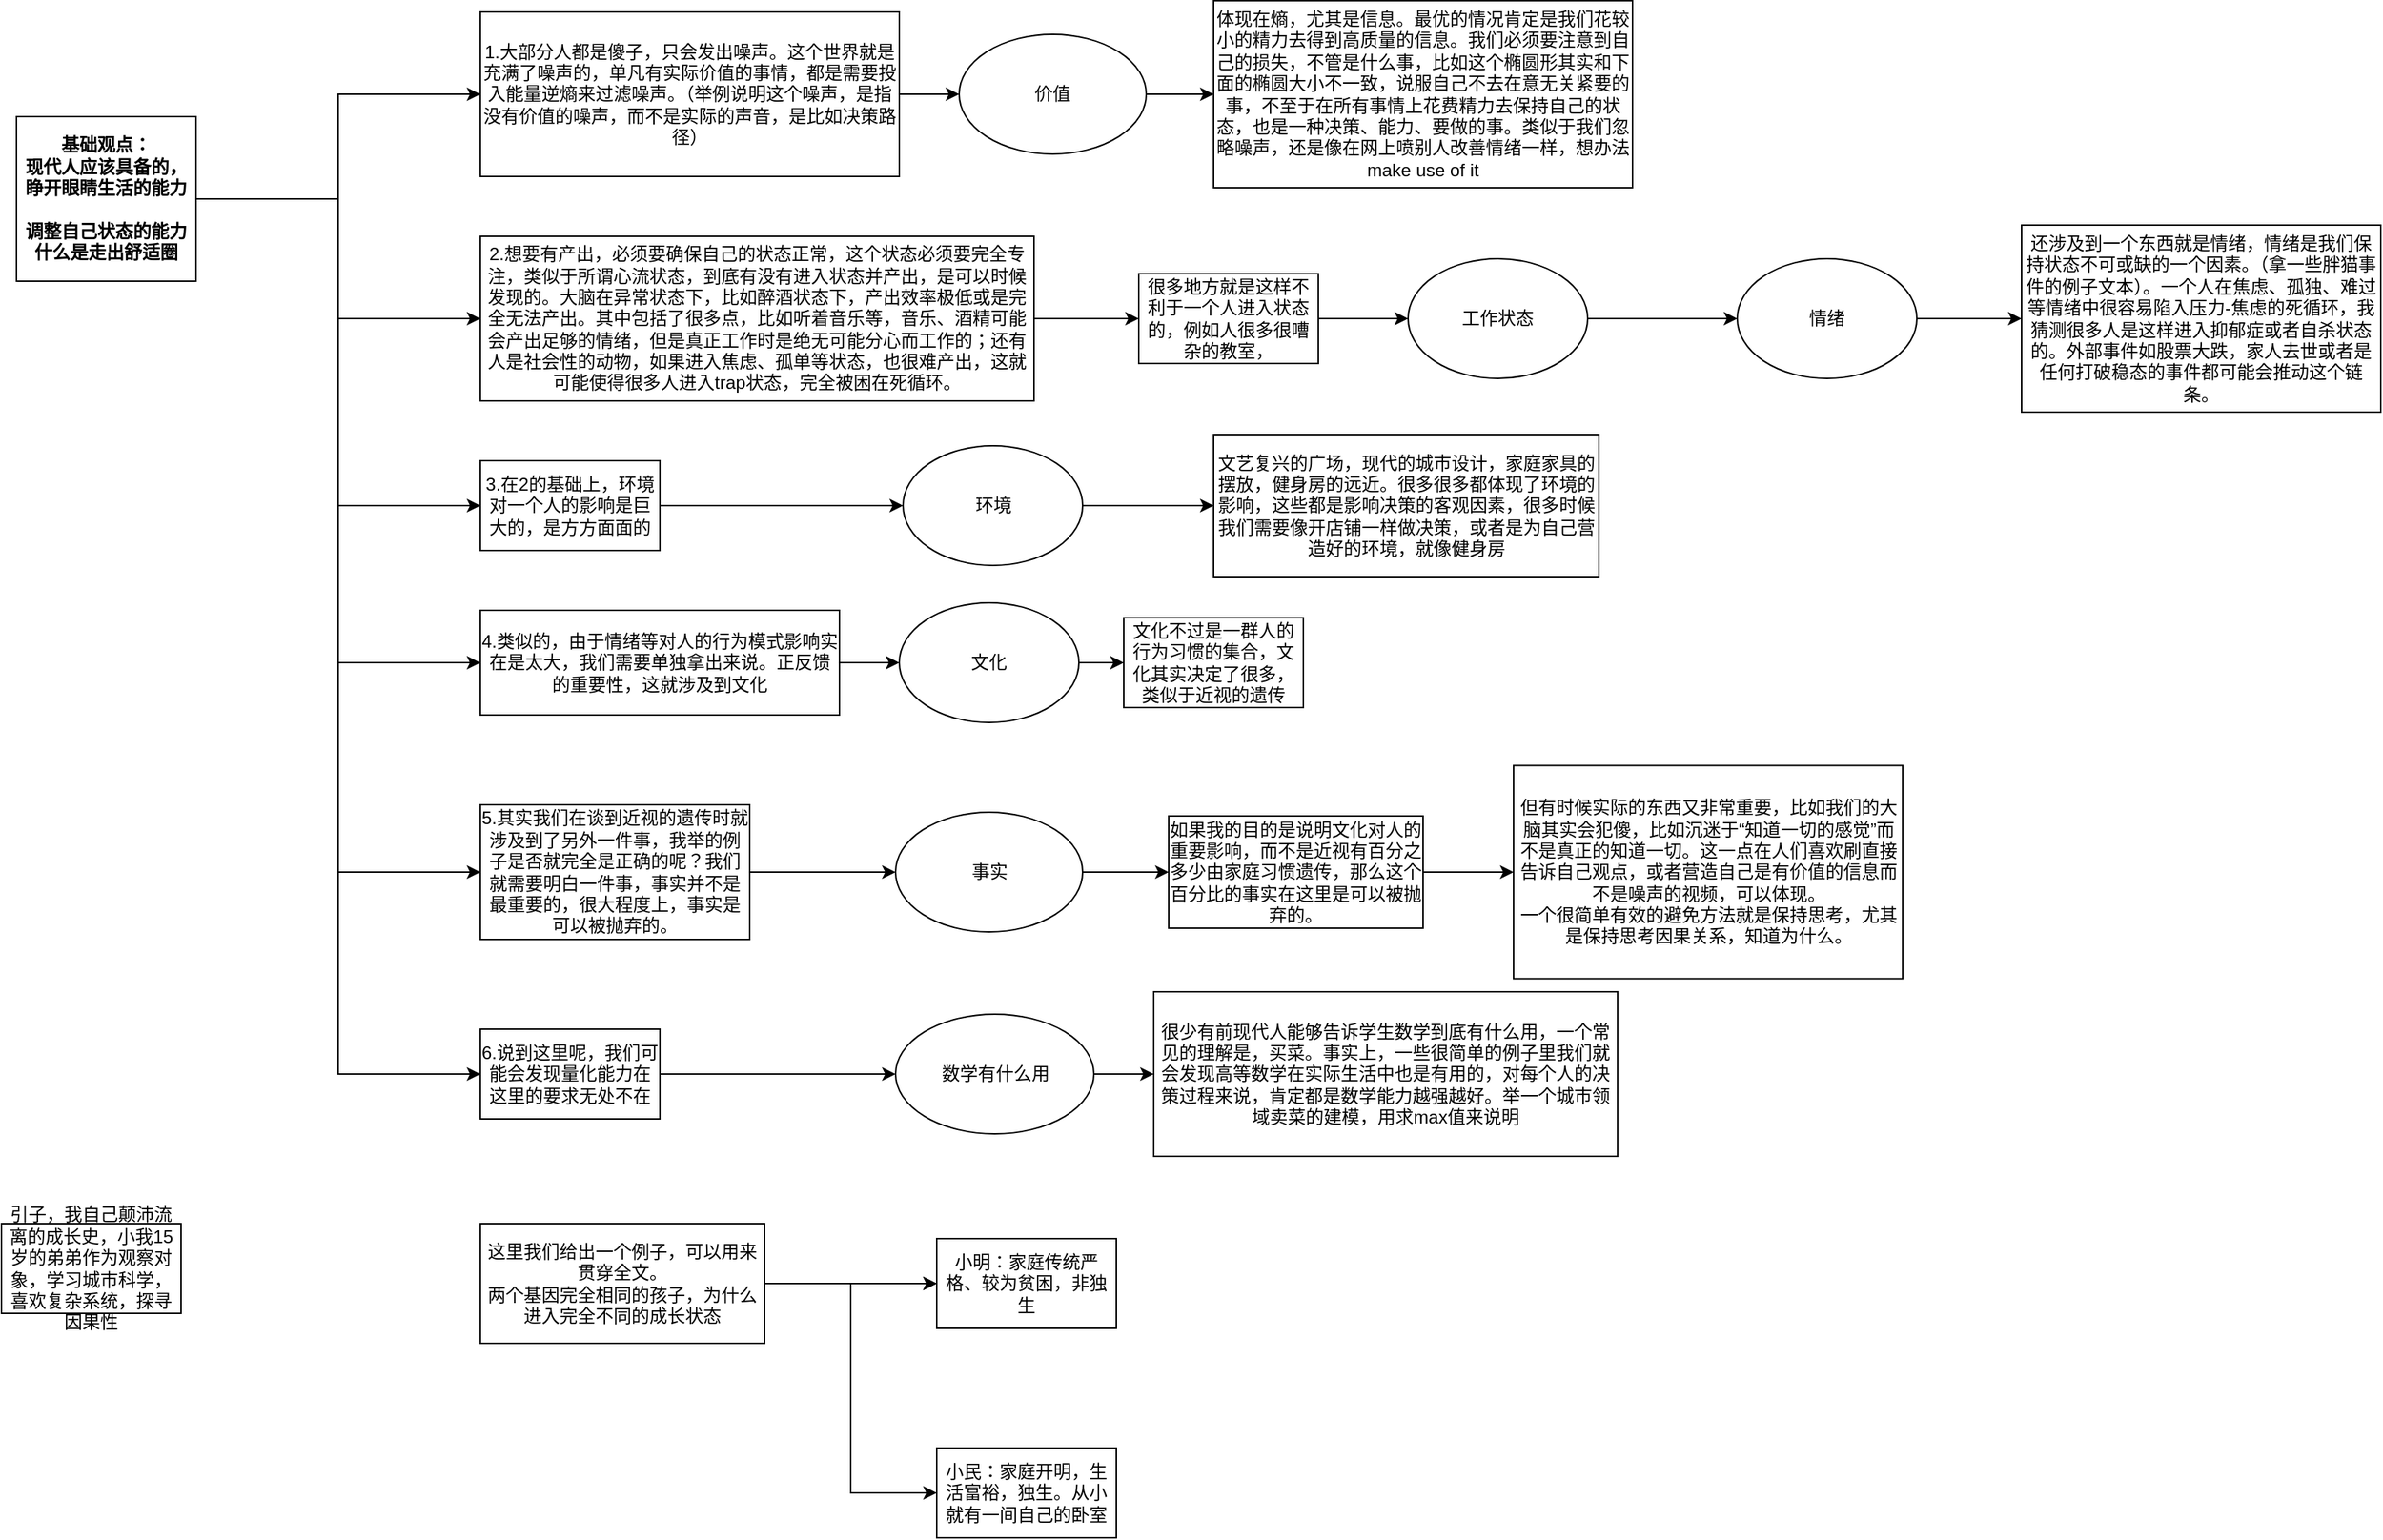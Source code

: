 <mxfile version="28.0.4">
  <diagram name="第 1 页" id="YcRGMQ_0SHcng3cSIZfP">
    <mxGraphModel dx="823" dy="530" grid="1" gridSize="10" guides="1" tooltips="1" connect="1" arrows="1" fold="1" page="1" pageScale="1" pageWidth="827" pageHeight="1169" math="0" shadow="0">
      <root>
        <mxCell id="0" />
        <mxCell id="1" parent="0" />
        <mxCell id="4lnjzUIy2zLyvLKxupwj-3" value="" style="edgeStyle=orthogonalEdgeStyle;rounded=0;orthogonalLoop=1;jettySize=auto;html=1;entryX=0;entryY=0.5;entryDx=0;entryDy=0;" parent="1" source="4lnjzUIy2zLyvLKxupwj-1" target="4lnjzUIy2zLyvLKxupwj-2" edge="1">
          <mxGeometry relative="1" as="geometry" />
        </mxCell>
        <mxCell id="oZSHkCUPdxqQXdslWINK-2" style="edgeStyle=orthogonalEdgeStyle;rounded=0;orthogonalLoop=1;jettySize=auto;html=1;exitX=1;exitY=0.5;exitDx=0;exitDy=0;" parent="1" source="4lnjzUIy2zLyvLKxupwj-1" target="oZSHkCUPdxqQXdslWINK-1" edge="1">
          <mxGeometry relative="1" as="geometry" />
        </mxCell>
        <mxCell id="aIgStcMQdL6kKD9h4HdD-2" value="" style="edgeStyle=orthogonalEdgeStyle;rounded=0;orthogonalLoop=1;jettySize=auto;html=1;entryX=0;entryY=0.5;entryDx=0;entryDy=0;" edge="1" parent="1" source="4lnjzUIy2zLyvLKxupwj-1" target="aIgStcMQdL6kKD9h4HdD-1">
          <mxGeometry relative="1" as="geometry" />
        </mxCell>
        <mxCell id="aIgStcMQdL6kKD9h4HdD-6" value="" style="edgeStyle=orthogonalEdgeStyle;rounded=0;orthogonalLoop=1;jettySize=auto;html=1;entryX=0;entryY=0.5;entryDx=0;entryDy=0;" edge="1" parent="1" source="4lnjzUIy2zLyvLKxupwj-1" target="aIgStcMQdL6kKD9h4HdD-5">
          <mxGeometry relative="1" as="geometry" />
        </mxCell>
        <mxCell id="aIgStcMQdL6kKD9h4HdD-15" style="edgeStyle=orthogonalEdgeStyle;rounded=0;orthogonalLoop=1;jettySize=auto;html=1;entryX=0;entryY=0.5;entryDx=0;entryDy=0;" edge="1" parent="1" source="4lnjzUIy2zLyvLKxupwj-1" target="aIgStcMQdL6kKD9h4HdD-14">
          <mxGeometry relative="1" as="geometry" />
        </mxCell>
        <mxCell id="aIgStcMQdL6kKD9h4HdD-29" style="edgeStyle=orthogonalEdgeStyle;rounded=0;orthogonalLoop=1;jettySize=auto;html=1;exitX=1;exitY=0.5;exitDx=0;exitDy=0;entryX=0;entryY=0.5;entryDx=0;entryDy=0;" edge="1" parent="1" source="4lnjzUIy2zLyvLKxupwj-1" target="aIgStcMQdL6kKD9h4HdD-28">
          <mxGeometry relative="1" as="geometry" />
        </mxCell>
        <mxCell id="4lnjzUIy2zLyvLKxupwj-1" value="&lt;b&gt;基础观点：&lt;/b&gt;&lt;div&gt;&lt;b&gt;现代人应该具备的，睁开眼睛生活的能力&lt;/b&gt;&lt;/div&gt;&lt;div&gt;&lt;b&gt;&lt;br&gt;&lt;/b&gt;&lt;/div&gt;&lt;div&gt;&lt;b&gt;调整自己状态的能力&lt;/b&gt;&lt;/div&gt;&lt;div&gt;&lt;b&gt;什么是走出舒适圈&lt;/b&gt;&lt;/div&gt;" style="rounded=0;whiteSpace=wrap;html=1;" parent="1" vertex="1">
          <mxGeometry x="110" y="270" width="120" height="110" as="geometry" />
        </mxCell>
        <mxCell id="aIgStcMQdL6kKD9h4HdD-25" value="" style="edgeStyle=orthogonalEdgeStyle;rounded=0;orthogonalLoop=1;jettySize=auto;html=1;" edge="1" parent="1" source="4lnjzUIy2zLyvLKxupwj-2" target="aIgStcMQdL6kKD9h4HdD-24">
          <mxGeometry relative="1" as="geometry" />
        </mxCell>
        <mxCell id="4lnjzUIy2zLyvLKxupwj-2" value="1.大部分人都是傻子，只会发出噪声。这个世界就是充满了噪声的，单凡有实际价值的事情，都是需要投入能量逆熵来过滤噪声。（举例说明这个噪声，是指没有价值的噪声，而不是实际的声音，是比如决策路径）" style="whiteSpace=wrap;html=1;rounded=0;" parent="1" vertex="1">
          <mxGeometry x="420" y="200" width="280" height="110" as="geometry" />
        </mxCell>
        <mxCell id="aIgStcMQdL6kKD9h4HdD-4" value="" style="edgeStyle=orthogonalEdgeStyle;rounded=0;orthogonalLoop=1;jettySize=auto;html=1;" edge="1" parent="1" source="oZSHkCUPdxqQXdslWINK-1" target="aIgStcMQdL6kKD9h4HdD-3">
          <mxGeometry relative="1" as="geometry" />
        </mxCell>
        <mxCell id="oZSHkCUPdxqQXdslWINK-1" value="2.想要有产出，必须要确保自己的状态正常，这个状态必须要完全专注，类似于所谓心流状态，到底有没有进入状态并产出，是可以时候发现的。大脑在异常状态下，比如醉酒状态下，产出效率极低或是完全无法产出。其中包括了很多点，比如听着音乐等，音乐、酒精可能会产出足够的情绪，但是真正工作时是绝无可能分心而工作的；还有人是社会性的动物，如果进入焦虑、孤单等状态，也很难产出，这就可能使得很多人进入trap状态，完全被困在死循环。" style="rounded=0;whiteSpace=wrap;html=1;" parent="1" vertex="1">
          <mxGeometry x="420" y="350" width="370" height="110" as="geometry" />
        </mxCell>
        <mxCell id="aIgStcMQdL6kKD9h4HdD-19" value="" style="edgeStyle=orthogonalEdgeStyle;rounded=0;orthogonalLoop=1;jettySize=auto;html=1;" edge="1" parent="1" source="aIgStcMQdL6kKD9h4HdD-1" target="aIgStcMQdL6kKD9h4HdD-18">
          <mxGeometry relative="1" as="geometry" />
        </mxCell>
        <mxCell id="aIgStcMQdL6kKD9h4HdD-1" value="3.在2的基础上，环境对一个人的影响是巨大的，是方方面面的" style="whiteSpace=wrap;html=1;rounded=0;" vertex="1" parent="1">
          <mxGeometry x="420" y="500" width="120" height="60" as="geometry" />
        </mxCell>
        <mxCell id="aIgStcMQdL6kKD9h4HdD-36" value="" style="edgeStyle=orthogonalEdgeStyle;rounded=0;orthogonalLoop=1;jettySize=auto;html=1;" edge="1" parent="1" source="aIgStcMQdL6kKD9h4HdD-3" target="aIgStcMQdL6kKD9h4HdD-35">
          <mxGeometry relative="1" as="geometry" />
        </mxCell>
        <mxCell id="aIgStcMQdL6kKD9h4HdD-3" value="很多地方就是这样不利于一个人进入状态的，例如人很多很嘈杂的教室，" style="whiteSpace=wrap;html=1;rounded=0;" vertex="1" parent="1">
          <mxGeometry x="860" y="375" width="120" height="60" as="geometry" />
        </mxCell>
        <mxCell id="aIgStcMQdL6kKD9h4HdD-11" value="" style="edgeStyle=orthogonalEdgeStyle;rounded=0;orthogonalLoop=1;jettySize=auto;html=1;" edge="1" parent="1" source="aIgStcMQdL6kKD9h4HdD-5" target="aIgStcMQdL6kKD9h4HdD-9">
          <mxGeometry relative="1" as="geometry" />
        </mxCell>
        <mxCell id="aIgStcMQdL6kKD9h4HdD-5" value="4.类似的，由于情绪等对人的行为模式影响实在是太大，我们需要单独拿出来说。正反馈的重要性，这就涉及到文化" style="whiteSpace=wrap;html=1;rounded=0;" vertex="1" parent="1">
          <mxGeometry x="420" y="600" width="240" height="70" as="geometry" />
        </mxCell>
        <mxCell id="aIgStcMQdL6kKD9h4HdD-13" value="" style="edgeStyle=orthogonalEdgeStyle;rounded=0;orthogonalLoop=1;jettySize=auto;html=1;" edge="1" parent="1" source="aIgStcMQdL6kKD9h4HdD-9" target="aIgStcMQdL6kKD9h4HdD-12">
          <mxGeometry relative="1" as="geometry" />
        </mxCell>
        <mxCell id="aIgStcMQdL6kKD9h4HdD-9" value="文化" style="ellipse;whiteSpace=wrap;html=1;" vertex="1" parent="1">
          <mxGeometry x="700" y="595" width="120" height="80" as="geometry" />
        </mxCell>
        <mxCell id="aIgStcMQdL6kKD9h4HdD-12" value="文化不过是一群人的行为习惯的集合，文化其实决定了很多，类似于近视的遗传" style="whiteSpace=wrap;html=1;" vertex="1" parent="1">
          <mxGeometry x="850" y="605" width="120" height="60" as="geometry" />
        </mxCell>
        <mxCell id="aIgStcMQdL6kKD9h4HdD-17" value="" style="edgeStyle=orthogonalEdgeStyle;rounded=0;orthogonalLoop=1;jettySize=auto;html=1;" edge="1" parent="1" source="aIgStcMQdL6kKD9h4HdD-14" target="aIgStcMQdL6kKD9h4HdD-16">
          <mxGeometry relative="1" as="geometry" />
        </mxCell>
        <mxCell id="aIgStcMQdL6kKD9h4HdD-14" value="5.其实我们在谈到近视的遗传时就涉及到了另外一件事，我举的例子是否就完全是正确的呢？我们就需要明白一件事，事实并不是最重要的，很大程度上，事实是可以被抛弃的。" style="rounded=0;whiteSpace=wrap;html=1;" vertex="1" parent="1">
          <mxGeometry x="420" y="730" width="180" height="90" as="geometry" />
        </mxCell>
        <mxCell id="aIgStcMQdL6kKD9h4HdD-21" value="" style="edgeStyle=orthogonalEdgeStyle;rounded=0;orthogonalLoop=1;jettySize=auto;html=1;" edge="1" parent="1" source="aIgStcMQdL6kKD9h4HdD-16" target="aIgStcMQdL6kKD9h4HdD-20">
          <mxGeometry relative="1" as="geometry" />
        </mxCell>
        <mxCell id="aIgStcMQdL6kKD9h4HdD-16" value="事实" style="ellipse;whiteSpace=wrap;html=1;rounded=0;" vertex="1" parent="1">
          <mxGeometry x="697.5" y="735" width="125" height="80" as="geometry" />
        </mxCell>
        <mxCell id="aIgStcMQdL6kKD9h4HdD-23" value="" style="edgeStyle=orthogonalEdgeStyle;rounded=0;orthogonalLoop=1;jettySize=auto;html=1;" edge="1" parent="1" source="aIgStcMQdL6kKD9h4HdD-18" target="aIgStcMQdL6kKD9h4HdD-22">
          <mxGeometry relative="1" as="geometry" />
        </mxCell>
        <mxCell id="aIgStcMQdL6kKD9h4HdD-18" value="环境" style="ellipse;whiteSpace=wrap;html=1;rounded=0;" vertex="1" parent="1">
          <mxGeometry x="702.5" y="490" width="120" height="80" as="geometry" />
        </mxCell>
        <mxCell id="aIgStcMQdL6kKD9h4HdD-38" value="" style="edgeStyle=orthogonalEdgeStyle;rounded=0;orthogonalLoop=1;jettySize=auto;html=1;" edge="1" parent="1" source="aIgStcMQdL6kKD9h4HdD-20" target="aIgStcMQdL6kKD9h4HdD-37">
          <mxGeometry relative="1" as="geometry" />
        </mxCell>
        <mxCell id="aIgStcMQdL6kKD9h4HdD-20" value="如果我的目的是说明文化对人的重要影响，而不是近视有百分之多少由家庭习惯遗传，那么这个百分比的事实在这里是可以被抛弃的。" style="whiteSpace=wrap;html=1;rounded=0;" vertex="1" parent="1">
          <mxGeometry x="880" y="737.5" width="170" height="75" as="geometry" />
        </mxCell>
        <mxCell id="aIgStcMQdL6kKD9h4HdD-22" value="文艺复兴的广场，现代的城市设计，家庭家具的摆放，健身房的远近。很多很多都体现了环境的影响，这些都是影响决策的客观因素，很多时候我们需要像开店铺一样做决策，或者是为自己营造好的环境，就像健身房" style="whiteSpace=wrap;html=1;rounded=0;" vertex="1" parent="1">
          <mxGeometry x="910" y="482.5" width="257.5" height="95" as="geometry" />
        </mxCell>
        <mxCell id="aIgStcMQdL6kKD9h4HdD-27" value="" style="edgeStyle=orthogonalEdgeStyle;rounded=0;orthogonalLoop=1;jettySize=auto;html=1;" edge="1" parent="1" source="aIgStcMQdL6kKD9h4HdD-24" target="aIgStcMQdL6kKD9h4HdD-26">
          <mxGeometry relative="1" as="geometry" />
        </mxCell>
        <mxCell id="aIgStcMQdL6kKD9h4HdD-24" value="价值" style="ellipse;whiteSpace=wrap;html=1;rounded=0;" vertex="1" parent="1">
          <mxGeometry x="740" y="215" width="125" height="80" as="geometry" />
        </mxCell>
        <mxCell id="aIgStcMQdL6kKD9h4HdD-26" value="体现在熵，尤其是信息。最优的情况肯定是我们花较小的精力去得到高质量的信息。我们必须要注意到自己的损失，不管是什么事，比如这个椭圆形其实和下面的椭圆大小不一致，说服自己不去在意无关紧要的事，不至于在所有事情上花费精力去保持自己的状态，也是一种决策、能力、要做的事。类似于我们忽略噪声，还是像在网上喷别人改善情绪一样，想办法make use of it" style="whiteSpace=wrap;html=1;rounded=0;" vertex="1" parent="1">
          <mxGeometry x="910" y="192.5" width="280" height="125" as="geometry" />
        </mxCell>
        <mxCell id="aIgStcMQdL6kKD9h4HdD-31" value="" style="edgeStyle=orthogonalEdgeStyle;rounded=0;orthogonalLoop=1;jettySize=auto;html=1;" edge="1" parent="1" source="aIgStcMQdL6kKD9h4HdD-28" target="aIgStcMQdL6kKD9h4HdD-30">
          <mxGeometry relative="1" as="geometry" />
        </mxCell>
        <mxCell id="aIgStcMQdL6kKD9h4HdD-28" value="6.说到这里呢，我们可能会发现量化能力在这里的要求无处不在" style="rounded=0;whiteSpace=wrap;html=1;" vertex="1" parent="1">
          <mxGeometry x="420" y="880" width="120" height="60" as="geometry" />
        </mxCell>
        <mxCell id="aIgStcMQdL6kKD9h4HdD-33" value="" style="edgeStyle=orthogonalEdgeStyle;rounded=0;orthogonalLoop=1;jettySize=auto;html=1;" edge="1" parent="1" source="aIgStcMQdL6kKD9h4HdD-30" target="aIgStcMQdL6kKD9h4HdD-32">
          <mxGeometry relative="1" as="geometry" />
        </mxCell>
        <mxCell id="aIgStcMQdL6kKD9h4HdD-30" value="数学有什么用" style="ellipse;whiteSpace=wrap;html=1;rounded=0;" vertex="1" parent="1">
          <mxGeometry x="697.5" y="870" width="132.5" height="80" as="geometry" />
        </mxCell>
        <mxCell id="aIgStcMQdL6kKD9h4HdD-32" value="很少有前现代人能够告诉学生数学到底有什么用，一个常见的理解是，买菜。事实上，一些很简单的例子里我们就会发现高等数学在实际生活中也是有用的，对每个人的决策过程来说，肯定都是数学能力越强越好。举一个城市领域卖菜的建模，用求max值来说明" style="whiteSpace=wrap;html=1;rounded=0;" vertex="1" parent="1">
          <mxGeometry x="870" y="855" width="310" height="110" as="geometry" />
        </mxCell>
        <mxCell id="aIgStcMQdL6kKD9h4HdD-40" value="" style="edgeStyle=orthogonalEdgeStyle;rounded=0;orthogonalLoop=1;jettySize=auto;html=1;" edge="1" parent="1" source="aIgStcMQdL6kKD9h4HdD-35" target="aIgStcMQdL6kKD9h4HdD-39">
          <mxGeometry relative="1" as="geometry" />
        </mxCell>
        <mxCell id="aIgStcMQdL6kKD9h4HdD-35" value="工作状态" style="ellipse;whiteSpace=wrap;html=1;rounded=0;" vertex="1" parent="1">
          <mxGeometry x="1040" y="365" width="120" height="80" as="geometry" />
        </mxCell>
        <mxCell id="aIgStcMQdL6kKD9h4HdD-37" value="但有时候实际的东西又非常重要，比如我们的大脑其实会犯傻，比如沉迷于“知道一切的感觉”而不是真正的知道一切。这一点在人们喜欢刷直接告诉自己观点，或者营造自己是有价值的信息而不是噪声的视频，可以体现。&lt;div&gt;一个很简单有效的避免方法就是保持思考，尤其是保持思考因果关系，知道为什么。&lt;/div&gt;" style="whiteSpace=wrap;html=1;rounded=0;" vertex="1" parent="1">
          <mxGeometry x="1110.5" y="703.75" width="260" height="142.5" as="geometry" />
        </mxCell>
        <mxCell id="aIgStcMQdL6kKD9h4HdD-42" value="" style="edgeStyle=orthogonalEdgeStyle;rounded=0;orthogonalLoop=1;jettySize=auto;html=1;" edge="1" parent="1" source="aIgStcMQdL6kKD9h4HdD-39" target="aIgStcMQdL6kKD9h4HdD-41">
          <mxGeometry relative="1" as="geometry" />
        </mxCell>
        <mxCell id="aIgStcMQdL6kKD9h4HdD-39" value="情绪" style="ellipse;whiteSpace=wrap;html=1;rounded=0;" vertex="1" parent="1">
          <mxGeometry x="1260" y="365" width="120" height="80" as="geometry" />
        </mxCell>
        <mxCell id="aIgStcMQdL6kKD9h4HdD-41" value="还涉及到一个东西就是情绪，情绪是我们保持状态不可或缺的一个因素。（拿一些胖猫事件的例子文本）。一个人在焦虑、孤独、难过等情绪中很容易陷入压力-焦虑的死循环，我猜测很多人是这样进入抑郁症或者自杀状态的。外部事件如股票大跌，家人去世或者是任何打破稳态的事件都可能会推动这个链条。" style="whiteSpace=wrap;html=1;rounded=0;" vertex="1" parent="1">
          <mxGeometry x="1450" y="342.5" width="240" height="125" as="geometry" />
        </mxCell>
        <mxCell id="aIgStcMQdL6kKD9h4HdD-45" value="" style="edgeStyle=orthogonalEdgeStyle;rounded=0;orthogonalLoop=1;jettySize=auto;html=1;" edge="1" parent="1" source="aIgStcMQdL6kKD9h4HdD-43" target="aIgStcMQdL6kKD9h4HdD-44">
          <mxGeometry relative="1" as="geometry" />
        </mxCell>
        <mxCell id="aIgStcMQdL6kKD9h4HdD-46" value="" style="edgeStyle=orthogonalEdgeStyle;rounded=0;orthogonalLoop=1;jettySize=auto;html=1;" edge="1" parent="1" source="aIgStcMQdL6kKD9h4HdD-43" target="aIgStcMQdL6kKD9h4HdD-44">
          <mxGeometry relative="1" as="geometry" />
        </mxCell>
        <mxCell id="aIgStcMQdL6kKD9h4HdD-48" style="edgeStyle=orthogonalEdgeStyle;rounded=0;orthogonalLoop=1;jettySize=auto;html=1;entryX=0;entryY=0.5;entryDx=0;entryDy=0;" edge="1" parent="1" source="aIgStcMQdL6kKD9h4HdD-43" target="aIgStcMQdL6kKD9h4HdD-47">
          <mxGeometry relative="1" as="geometry" />
        </mxCell>
        <mxCell id="aIgStcMQdL6kKD9h4HdD-43" value="这里我们给出一个例子，可以用来贯穿全文。&lt;div&gt;两个基因完全相同的孩子，为什么进入完全不同的成长状态&lt;/div&gt;" style="rounded=0;whiteSpace=wrap;html=1;" vertex="1" parent="1">
          <mxGeometry x="420" y="1010" width="190" height="80" as="geometry" />
        </mxCell>
        <mxCell id="aIgStcMQdL6kKD9h4HdD-44" value="小明：家庭传统严格、较为贫困，非独生" style="whiteSpace=wrap;html=1;rounded=0;" vertex="1" parent="1">
          <mxGeometry x="725" y="1020" width="120" height="60" as="geometry" />
        </mxCell>
        <mxCell id="aIgStcMQdL6kKD9h4HdD-47" value="小民：家庭开明，生活富裕，独生。从小就有一间自己的卧室" style="rounded=0;whiteSpace=wrap;html=1;" vertex="1" parent="1">
          <mxGeometry x="725" y="1160" width="120" height="60" as="geometry" />
        </mxCell>
        <mxCell id="aIgStcMQdL6kKD9h4HdD-49" value="引子，我自己颠沛流离的成长史，小我15岁的弟弟作为观察对象，学习城市科学，喜欢复杂系统，探寻因果性" style="rounded=0;whiteSpace=wrap;html=1;" vertex="1" parent="1">
          <mxGeometry x="100" y="1010" width="120" height="60" as="geometry" />
        </mxCell>
      </root>
    </mxGraphModel>
  </diagram>
</mxfile>
